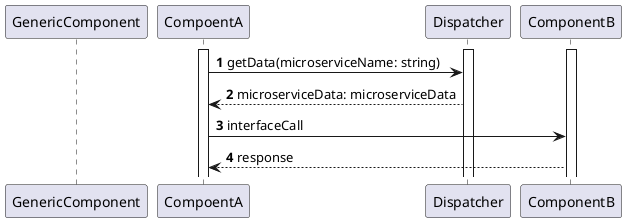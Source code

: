 @startuml

autonumber
participant GenericComponent as C
participant CompoentA as A
participant Dispatcher as D
participant ComponentB as B

activate A
activate B
activate D

A -> D: getData(microserviceName: string)
D --> A: microserviceData: microserviceData
A -> B: interfaceCall
B --> A: response

@enduml
